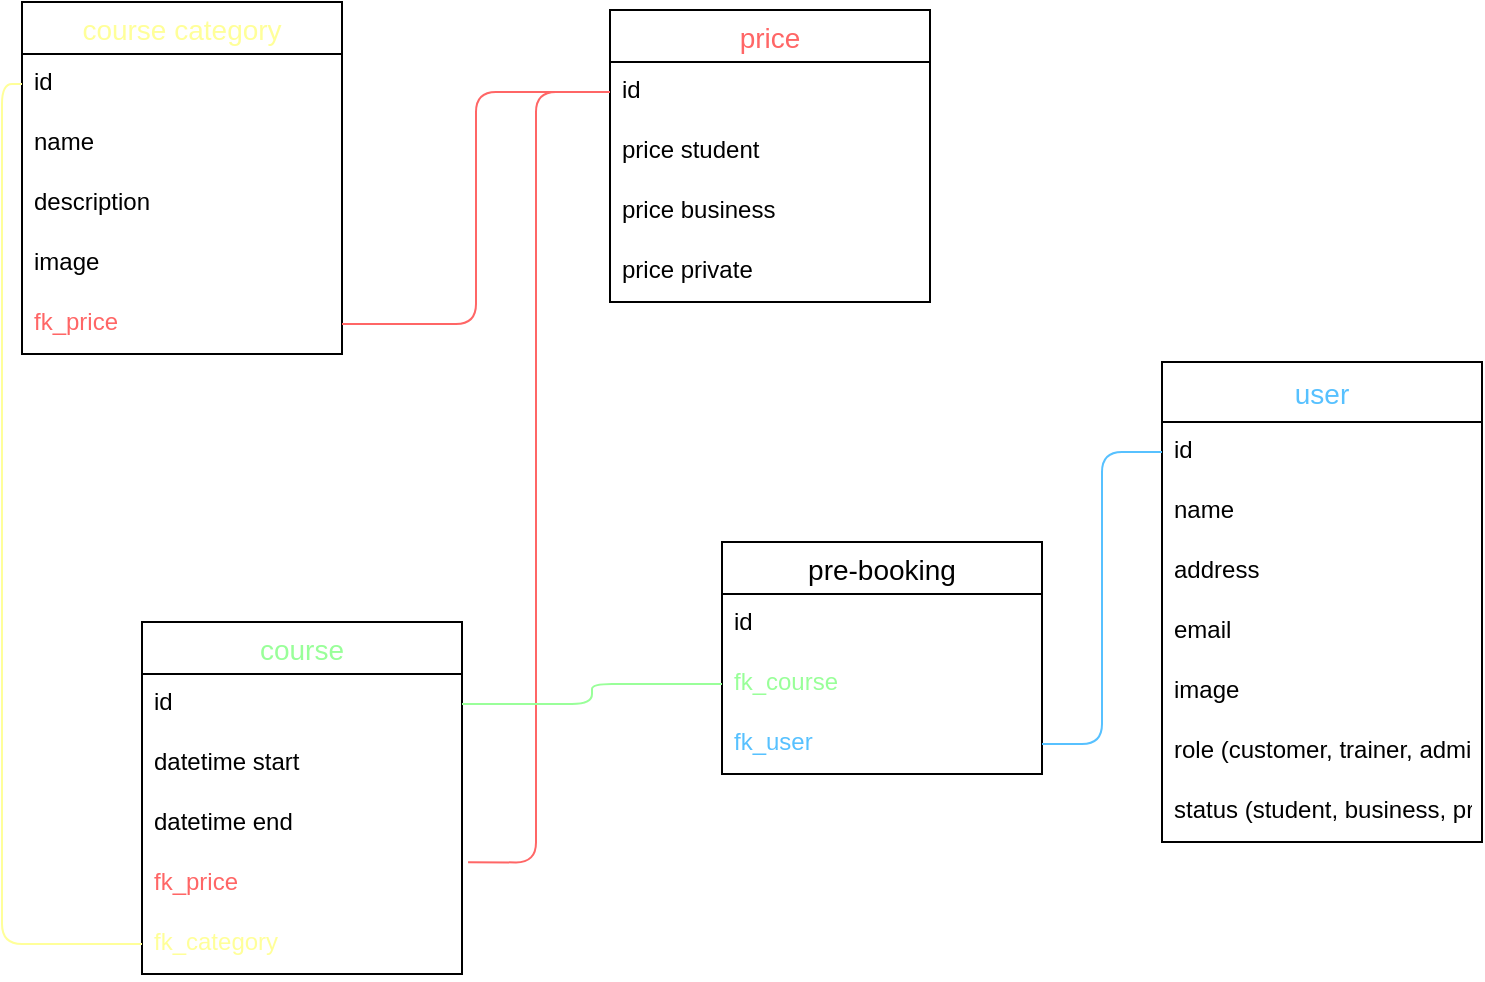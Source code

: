 <mxfile>
    <diagram id="Wf4ZhZgoJtJx3Hqnvzox" name="Seite-1">
        <mxGraphModel dx="777" dy="592" grid="1" gridSize="10" guides="1" tooltips="1" connect="1" arrows="1" fold="1" page="1" pageScale="1" pageWidth="827" pageHeight="1169" math="0" shadow="0">
            <root>
                <mxCell id="0"/>
                <mxCell id="1" parent="0"/>
                <mxCell id="pnRjNf97Ls0mgxNOSjGz-1" value="course" style="swimlane;fontStyle=0;childLayout=stackLayout;horizontal=1;startSize=26;horizontalStack=0;resizeParent=1;resizeParentMax=0;resizeLast=0;collapsible=1;marginBottom=0;align=center;fontSize=14;fontColor=#99FF99;" parent="1" vertex="1">
                    <mxGeometry x="100" y="340" width="160" height="176" as="geometry"/>
                </mxCell>
                <mxCell id="pnRjNf97Ls0mgxNOSjGz-2" value="id" style="text;strokeColor=none;fillColor=none;spacingLeft=4;spacingRight=4;overflow=hidden;rotatable=0;points=[[0,0.5],[1,0.5]];portConstraint=eastwest;fontSize=12;" parent="pnRjNf97Ls0mgxNOSjGz-1" vertex="1">
                    <mxGeometry y="26" width="160" height="30" as="geometry"/>
                </mxCell>
                <mxCell id="pnRjNf97Ls0mgxNOSjGz-6" value="datetime start" style="text;strokeColor=none;fillColor=none;spacingLeft=4;spacingRight=4;overflow=hidden;rotatable=0;points=[[0,0.5],[1,0.5]];portConstraint=eastwest;fontSize=12;" parent="pnRjNf97Ls0mgxNOSjGz-1" vertex="1">
                    <mxGeometry y="56" width="160" height="30" as="geometry"/>
                </mxCell>
                <mxCell id="pnRjNf97Ls0mgxNOSjGz-7" value="datetime end" style="text;strokeColor=none;fillColor=none;spacingLeft=4;spacingRight=4;overflow=hidden;rotatable=0;points=[[0,0.5],[1,0.5]];portConstraint=eastwest;fontSize=12;" parent="pnRjNf97Ls0mgxNOSjGz-1" vertex="1">
                    <mxGeometry y="86" width="160" height="30" as="geometry"/>
                </mxCell>
                <mxCell id="pnRjNf97Ls0mgxNOSjGz-4" value="fk_price" style="text;strokeColor=none;fillColor=none;spacingLeft=4;spacingRight=4;overflow=hidden;rotatable=0;points=[[0,0.5],[1,0.5]];portConstraint=eastwest;fontSize=12;fontColor=#FF6666;" parent="pnRjNf97Ls0mgxNOSjGz-1" vertex="1">
                    <mxGeometry y="116" width="160" height="30" as="geometry"/>
                </mxCell>
                <mxCell id="3" value="fk_category" style="text;strokeColor=none;fillColor=none;spacingLeft=4;spacingRight=4;overflow=hidden;rotatable=0;points=[[0,0.5],[1,0.5]];portConstraint=eastwest;fontSize=12;fontColor=#FFFF99;" vertex="1" parent="pnRjNf97Ls0mgxNOSjGz-1">
                    <mxGeometry y="146" width="160" height="30" as="geometry"/>
                </mxCell>
                <mxCell id="pnRjNf97Ls0mgxNOSjGz-10" value="user" style="swimlane;fontStyle=0;childLayout=stackLayout;horizontal=1;startSize=30;horizontalStack=0;resizeParent=1;resizeParentMax=0;resizeLast=0;collapsible=1;marginBottom=0;align=center;fontSize=14;fontColor=#57C1FF;" parent="1" vertex="1">
                    <mxGeometry x="610" y="210" width="160" height="240" as="geometry"/>
                </mxCell>
                <mxCell id="pnRjNf97Ls0mgxNOSjGz-11" value="id" style="text;strokeColor=none;fillColor=none;spacingLeft=4;spacingRight=4;overflow=hidden;rotatable=0;points=[[0,0.5],[1,0.5]];portConstraint=eastwest;fontSize=12;" parent="pnRjNf97Ls0mgxNOSjGz-10" vertex="1">
                    <mxGeometry y="30" width="160" height="30" as="geometry"/>
                </mxCell>
                <mxCell id="pnRjNf97Ls0mgxNOSjGz-12" value="name" style="text;strokeColor=none;fillColor=none;spacingLeft=4;spacingRight=4;overflow=hidden;rotatable=0;points=[[0,0.5],[1,0.5]];portConstraint=eastwest;fontSize=12;" parent="pnRjNf97Ls0mgxNOSjGz-10" vertex="1">
                    <mxGeometry y="60" width="160" height="30" as="geometry"/>
                </mxCell>
                <mxCell id="pnRjNf97Ls0mgxNOSjGz-32" value="address" style="text;strokeColor=none;fillColor=none;spacingLeft=4;spacingRight=4;overflow=hidden;rotatable=0;points=[[0,0.5],[1,0.5]];portConstraint=eastwest;fontSize=12;" parent="pnRjNf97Ls0mgxNOSjGz-10" vertex="1">
                    <mxGeometry y="90" width="160" height="30" as="geometry"/>
                </mxCell>
                <mxCell id="pnRjNf97Ls0mgxNOSjGz-13" value="email" style="text;strokeColor=none;fillColor=none;spacingLeft=4;spacingRight=4;overflow=hidden;rotatable=0;points=[[0,0.5],[1,0.5]];portConstraint=eastwest;fontSize=12;" parent="pnRjNf97Ls0mgxNOSjGz-10" vertex="1">
                    <mxGeometry y="120" width="160" height="30" as="geometry"/>
                </mxCell>
                <mxCell id="pnRjNf97Ls0mgxNOSjGz-14" value="image" style="text;strokeColor=none;fillColor=none;spacingLeft=4;spacingRight=4;overflow=hidden;rotatable=0;points=[[0,0.5],[1,0.5]];portConstraint=eastwest;fontSize=12;" parent="pnRjNf97Ls0mgxNOSjGz-10" vertex="1">
                    <mxGeometry y="150" width="160" height="30" as="geometry"/>
                </mxCell>
                <mxCell id="pnRjNf97Ls0mgxNOSjGz-28" value="role (customer, trainer, admin)" style="text;strokeColor=none;fillColor=none;spacingLeft=4;spacingRight=4;overflow=hidden;rotatable=0;points=[[0,0.5],[1,0.5]];portConstraint=eastwest;fontSize=12;" parent="pnRjNf97Ls0mgxNOSjGz-10" vertex="1">
                    <mxGeometry y="180" width="160" height="30" as="geometry"/>
                </mxCell>
                <mxCell id="pnRjNf97Ls0mgxNOSjGz-29" value="status (student, business, private)" style="text;strokeColor=none;fillColor=none;spacingLeft=4;spacingRight=4;overflow=hidden;rotatable=0;points=[[0,0.5],[1,0.5]];portConstraint=eastwest;fontSize=12;" parent="pnRjNf97Ls0mgxNOSjGz-10" vertex="1">
                    <mxGeometry y="210" width="160" height="30" as="geometry"/>
                </mxCell>
                <mxCell id="pnRjNf97Ls0mgxNOSjGz-33" value="pre-booking" style="swimlane;fontStyle=0;childLayout=stackLayout;horizontal=1;startSize=26;horizontalStack=0;resizeParent=1;resizeParentMax=0;resizeLast=0;collapsible=1;marginBottom=0;align=center;fontSize=14;" parent="1" vertex="1">
                    <mxGeometry x="390" y="300" width="160" height="116" as="geometry"/>
                </mxCell>
                <mxCell id="pnRjNf97Ls0mgxNOSjGz-34" value="id" style="text;strokeColor=none;fillColor=none;spacingLeft=4;spacingRight=4;overflow=hidden;rotatable=0;points=[[0,0.5],[1,0.5]];portConstraint=eastwest;fontSize=12;" parent="pnRjNf97Ls0mgxNOSjGz-33" vertex="1">
                    <mxGeometry y="26" width="160" height="30" as="geometry"/>
                </mxCell>
                <mxCell id="pnRjNf97Ls0mgxNOSjGz-35" value="fk_course" style="text;strokeColor=none;fillColor=none;spacingLeft=4;spacingRight=4;overflow=hidden;rotatable=0;points=[[0,0.5],[1,0.5]];portConstraint=eastwest;fontSize=12;fontColor=#99FF99;" parent="pnRjNf97Ls0mgxNOSjGz-33" vertex="1">
                    <mxGeometry y="56" width="160" height="30" as="geometry"/>
                </mxCell>
                <mxCell id="pnRjNf97Ls0mgxNOSjGz-36" value="fk_user" style="text;strokeColor=none;fillColor=none;spacingLeft=4;spacingRight=4;overflow=hidden;rotatable=0;points=[[0,0.5],[1,0.5]];portConstraint=eastwest;fontSize=12;fontColor=#57C1FF;" parent="pnRjNf97Ls0mgxNOSjGz-33" vertex="1">
                    <mxGeometry y="86" width="160" height="30" as="geometry"/>
                </mxCell>
                <mxCell id="pnRjNf97Ls0mgxNOSjGz-51" value="price" style="swimlane;fontStyle=0;childLayout=stackLayout;horizontal=1;startSize=26;horizontalStack=0;resizeParent=1;resizeParentMax=0;resizeLast=0;collapsible=1;marginBottom=0;align=center;fontSize=14;fontColor=#FF6666;" parent="1" vertex="1">
                    <mxGeometry x="334" y="34" width="160" height="146" as="geometry"/>
                </mxCell>
                <mxCell id="pnRjNf97Ls0mgxNOSjGz-52" value="id" style="text;strokeColor=none;fillColor=none;spacingLeft=4;spacingRight=4;overflow=hidden;rotatable=0;points=[[0,0.5],[1,0.5]];portConstraint=eastwest;fontSize=12;" parent="pnRjNf97Ls0mgxNOSjGz-51" vertex="1">
                    <mxGeometry y="26" width="160" height="30" as="geometry"/>
                </mxCell>
                <mxCell id="pnRjNf97Ls0mgxNOSjGz-54" value="price student" style="text;strokeColor=none;fillColor=none;spacingLeft=4;spacingRight=4;overflow=hidden;rotatable=0;points=[[0,0.5],[1,0.5]];portConstraint=eastwest;fontSize=12;" parent="pnRjNf97Ls0mgxNOSjGz-51" vertex="1">
                    <mxGeometry y="56" width="160" height="30" as="geometry"/>
                </mxCell>
                <mxCell id="pnRjNf97Ls0mgxNOSjGz-55" value="price business" style="text;strokeColor=none;fillColor=none;spacingLeft=4;spacingRight=4;overflow=hidden;rotatable=0;points=[[0,0.5],[1,0.5]];portConstraint=eastwest;fontSize=12;" parent="pnRjNf97Ls0mgxNOSjGz-51" vertex="1">
                    <mxGeometry y="86" width="160" height="30" as="geometry"/>
                </mxCell>
                <mxCell id="pnRjNf97Ls0mgxNOSjGz-56" value="price private" style="text;strokeColor=none;fillColor=none;spacingLeft=4;spacingRight=4;overflow=hidden;rotatable=0;points=[[0,0.5],[1,0.5]];portConstraint=eastwest;fontSize=12;" parent="pnRjNf97Ls0mgxNOSjGz-51" vertex="1">
                    <mxGeometry y="116" width="160" height="30" as="geometry"/>
                </mxCell>
                <mxCell id="pnRjNf97Ls0mgxNOSjGz-58" value="course category" style="swimlane;fontStyle=0;childLayout=stackLayout;horizontal=1;startSize=26;horizontalStack=0;resizeParent=1;resizeParentMax=0;resizeLast=0;collapsible=1;marginBottom=0;align=center;fontSize=14;fontColor=#FFFF99;" parent="1" vertex="1">
                    <mxGeometry x="40" y="30" width="160" height="176" as="geometry"/>
                </mxCell>
                <mxCell id="pnRjNf97Ls0mgxNOSjGz-59" value="id" style="text;strokeColor=none;fillColor=none;spacingLeft=4;spacingRight=4;overflow=hidden;rotatable=0;points=[[0,0.5],[1,0.5]];portConstraint=eastwest;fontSize=12;" parent="pnRjNf97Ls0mgxNOSjGz-58" vertex="1">
                    <mxGeometry y="26" width="160" height="30" as="geometry"/>
                </mxCell>
                <mxCell id="pnRjNf97Ls0mgxNOSjGz-60" value="name" style="text;strokeColor=none;fillColor=none;spacingLeft=4;spacingRight=4;overflow=hidden;rotatable=0;points=[[0,0.5],[1,0.5]];portConstraint=eastwest;fontSize=12;" parent="pnRjNf97Ls0mgxNOSjGz-58" vertex="1">
                    <mxGeometry y="56" width="160" height="30" as="geometry"/>
                </mxCell>
                <mxCell id="pnRjNf97Ls0mgxNOSjGz-61" value="description" style="text;strokeColor=none;fillColor=none;spacingLeft=4;spacingRight=4;overflow=hidden;rotatable=0;points=[[0,0.5],[1,0.5]];portConstraint=eastwest;fontSize=12;" parent="pnRjNf97Ls0mgxNOSjGz-58" vertex="1">
                    <mxGeometry y="86" width="160" height="30" as="geometry"/>
                </mxCell>
                <mxCell id="pnRjNf97Ls0mgxNOSjGz-68" value="image" style="text;strokeColor=none;fillColor=none;spacingLeft=4;spacingRight=4;overflow=hidden;rotatable=0;points=[[0,0.5],[1,0.5]];portConstraint=eastwest;fontSize=12;" parent="pnRjNf97Ls0mgxNOSjGz-58" vertex="1">
                    <mxGeometry y="116" width="160" height="30" as="geometry"/>
                </mxCell>
                <mxCell id="2" value="fk_price" style="text;strokeColor=none;fillColor=none;spacingLeft=4;spacingRight=4;overflow=hidden;rotatable=0;points=[[0,0.5],[1,0.5]];portConstraint=eastwest;fontSize=12;fontColor=#FF6666;" vertex="1" parent="pnRjNf97Ls0mgxNOSjGz-58">
                    <mxGeometry y="146" width="160" height="30" as="geometry"/>
                </mxCell>
                <mxCell id="4" value="" style="endArrow=none;html=1;entryX=1;entryY=0.5;entryDx=0;entryDy=0;exitX=0;exitY=0.5;exitDx=0;exitDy=0;edgeStyle=orthogonalEdgeStyle;strokeColor=#FF6666;" edge="1" parent="1" source="pnRjNf97Ls0mgxNOSjGz-52" target="2">
                    <mxGeometry width="50" height="50" relative="1" as="geometry">
                        <mxPoint x="370" y="330" as="sourcePoint"/>
                        <mxPoint x="420" y="280" as="targetPoint"/>
                    </mxGeometry>
                </mxCell>
                <mxCell id="5" value="" style="endArrow=none;html=1;exitX=0;exitY=0.5;exitDx=0;exitDy=0;entryX=0;entryY=0.5;entryDx=0;entryDy=0;edgeStyle=orthogonalEdgeStyle;strokeColor=#FFFF99;" edge="1" parent="1" source="3" target="pnRjNf97Ls0mgxNOSjGz-59">
                    <mxGeometry width="50" height="50" relative="1" as="geometry">
                        <mxPoint x="370" y="330" as="sourcePoint"/>
                        <mxPoint x="420" y="280" as="targetPoint"/>
                    </mxGeometry>
                </mxCell>
                <mxCell id="7" value="" style="endArrow=none;html=1;entryX=0;entryY=0.5;entryDx=0;entryDy=0;exitX=1.019;exitY=0.139;exitDx=0;exitDy=0;exitPerimeter=0;edgeStyle=orthogonalEdgeStyle;strokeColor=#FF6666;" edge="1" parent="1" source="pnRjNf97Ls0mgxNOSjGz-4" target="pnRjNf97Ls0mgxNOSjGz-52">
                    <mxGeometry width="50" height="50" relative="1" as="geometry">
                        <mxPoint x="360" y="290" as="sourcePoint"/>
                        <mxPoint x="410" y="240" as="targetPoint"/>
                    </mxGeometry>
                </mxCell>
                <mxCell id="10" value="" style="endArrow=none;html=1;exitX=1;exitY=0.5;exitDx=0;exitDy=0;entryX=0;entryY=0.5;entryDx=0;entryDy=0;edgeStyle=orthogonalEdgeStyle;strokeColor=#99FF99;" edge="1" parent="1" source="pnRjNf97Ls0mgxNOSjGz-2" target="pnRjNf97Ls0mgxNOSjGz-35">
                    <mxGeometry width="50" height="50" relative="1" as="geometry">
                        <mxPoint x="360" y="290" as="sourcePoint"/>
                        <mxPoint x="410" y="240" as="targetPoint"/>
                    </mxGeometry>
                </mxCell>
                <mxCell id="11" value="" style="endArrow=none;html=1;entryX=0;entryY=0.5;entryDx=0;entryDy=0;exitX=1;exitY=0.5;exitDx=0;exitDy=0;edgeStyle=orthogonalEdgeStyle;strokeColor=#57C1FF;fillColor=#1ba1e2;" edge="1" parent="1" source="pnRjNf97Ls0mgxNOSjGz-36" target="pnRjNf97Ls0mgxNOSjGz-11">
                    <mxGeometry width="50" height="50" relative="1" as="geometry">
                        <mxPoint x="360" y="290" as="sourcePoint"/>
                        <mxPoint x="410" y="240" as="targetPoint"/>
                    </mxGeometry>
                </mxCell>
            </root>
        </mxGraphModel>
    </diagram>
</mxfile>